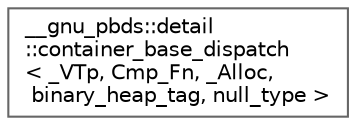 digraph "Graphical Class Hierarchy"
{
 // LATEX_PDF_SIZE
  bgcolor="transparent";
  edge [fontname=Helvetica,fontsize=10,labelfontname=Helvetica,labelfontsize=10];
  node [fontname=Helvetica,fontsize=10,shape=box,height=0.2,width=0.4];
  rankdir="LR";
  Node0 [id="Node000000",label="__gnu_pbds::detail\l::container_base_dispatch\l\< _VTp, Cmp_Fn, _Alloc,\l binary_heap_tag, null_type \>",height=0.2,width=0.4,color="grey40", fillcolor="white", style="filled",URL="$struct____gnu__pbds_1_1detail_1_1container__base__dispatch_3_01___v_tp_00_01_cmp___fn_00_01___al37861ffb0528b90cab369d8b8960163c.html",tooltip="Specialization for binary_heap."];
}
